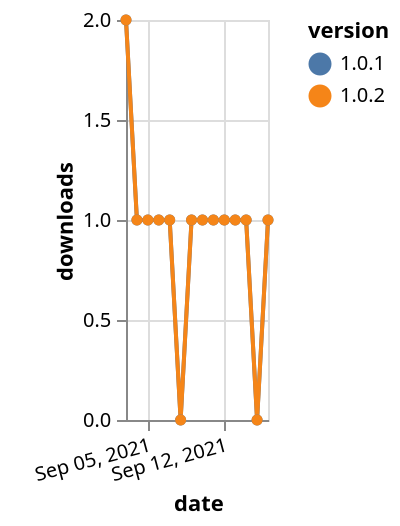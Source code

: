 {"$schema": "https://vega.github.io/schema/vega-lite/v5.json", "description": "A simple bar chart with embedded data.", "data": {"values": [{"date": "2021-09-03", "total": 69, "delta": 2, "version": "1.0.1"}, {"date": "2021-09-04", "total": 70, "delta": 1, "version": "1.0.1"}, {"date": "2021-09-05", "total": 71, "delta": 1, "version": "1.0.1"}, {"date": "2021-09-06", "total": 72, "delta": 1, "version": "1.0.1"}, {"date": "2021-09-07", "total": 73, "delta": 1, "version": "1.0.1"}, {"date": "2021-09-08", "total": 73, "delta": 0, "version": "1.0.1"}, {"date": "2021-09-09", "total": 74, "delta": 1, "version": "1.0.1"}, {"date": "2021-09-10", "total": 75, "delta": 1, "version": "1.0.1"}, {"date": "2021-09-11", "total": 76, "delta": 1, "version": "1.0.1"}, {"date": "2021-09-12", "total": 77, "delta": 1, "version": "1.0.1"}, {"date": "2021-09-13", "total": 78, "delta": 1, "version": "1.0.1"}, {"date": "2021-09-14", "total": 79, "delta": 1, "version": "1.0.1"}, {"date": "2021-09-15", "total": 79, "delta": 0, "version": "1.0.1"}, {"date": "2021-09-16", "total": 80, "delta": 1, "version": "1.0.1"}, {"date": "2021-09-03", "total": 61, "delta": 2, "version": "1.0.2"}, {"date": "2021-09-04", "total": 62, "delta": 1, "version": "1.0.2"}, {"date": "2021-09-05", "total": 63, "delta": 1, "version": "1.0.2"}, {"date": "2021-09-06", "total": 64, "delta": 1, "version": "1.0.2"}, {"date": "2021-09-07", "total": 65, "delta": 1, "version": "1.0.2"}, {"date": "2021-09-08", "total": 65, "delta": 0, "version": "1.0.2"}, {"date": "2021-09-09", "total": 66, "delta": 1, "version": "1.0.2"}, {"date": "2021-09-10", "total": 67, "delta": 1, "version": "1.0.2"}, {"date": "2021-09-11", "total": 68, "delta": 1, "version": "1.0.2"}, {"date": "2021-09-12", "total": 69, "delta": 1, "version": "1.0.2"}, {"date": "2021-09-13", "total": 70, "delta": 1, "version": "1.0.2"}, {"date": "2021-09-14", "total": 71, "delta": 1, "version": "1.0.2"}, {"date": "2021-09-15", "total": 71, "delta": 0, "version": "1.0.2"}, {"date": "2021-09-16", "total": 72, "delta": 1, "version": "1.0.2"}]}, "width": "container", "mark": {"type": "line", "point": {"filled": true}}, "encoding": {"x": {"field": "date", "type": "temporal", "timeUnit": "yearmonthdate", "title": "date", "axis": {"labelAngle": -15}}, "y": {"field": "delta", "type": "quantitative", "title": "downloads"}, "color": {"field": "version", "type": "nominal"}, "tooltip": {"field": "delta"}}}